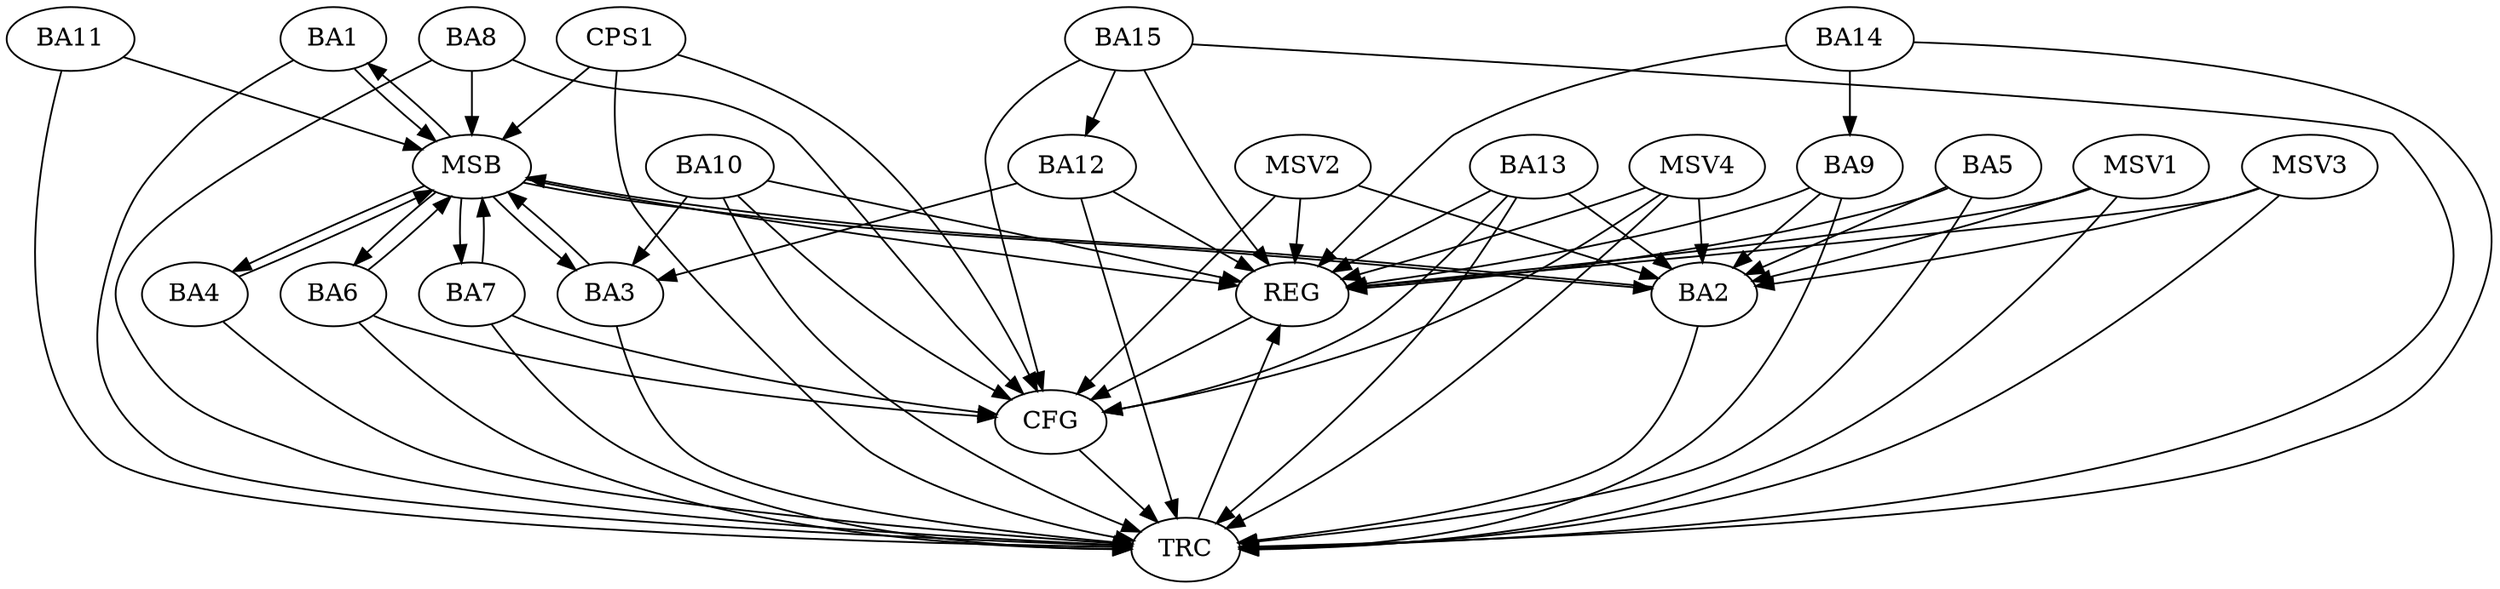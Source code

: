 strict digraph G {
  BA1 [ label="BA1" ];
  BA2 [ label="BA2" ];
  BA3 [ label="BA3" ];
  BA4 [ label="BA4" ];
  BA5 [ label="BA5" ];
  BA6 [ label="BA6" ];
  BA7 [ label="BA7" ];
  BA8 [ label="BA8" ];
  BA9 [ label="BA9" ];
  BA10 [ label="BA10" ];
  BA11 [ label="BA11" ];
  BA12 [ label="BA12" ];
  BA13 [ label="BA13" ];
  BA14 [ label="BA14" ];
  BA15 [ label="BA15" ];
  CPS1 [ label="CPS1" ];
  REG [ label="REG" ];
  MSB [ label="MSB" ];
  CFG [ label="CFG" ];
  TRC [ label="TRC" ];
  MSV1 [ label="MSV1" ];
  MSV2 [ label="MSV2" ];
  MSV3 [ label="MSV3" ];
  MSV4 [ label="MSV4" ];
  BA5 -> BA2;
  BA9 -> BA2;
  BA10 -> BA3;
  BA12 -> BA3;
  BA13 -> BA2;
  BA14 -> BA9;
  BA15 -> BA12;
  BA5 -> REG;
  BA9 -> REG;
  BA10 -> REG;
  BA12 -> REG;
  BA13 -> REG;
  BA14 -> REG;
  BA15 -> REG;
  BA1 -> MSB;
  MSB -> BA2;
  MSB -> REG;
  BA2 -> MSB;
  MSB -> BA1;
  BA3 -> MSB;
  BA4 -> MSB;
  MSB -> BA3;
  BA6 -> MSB;
  BA7 -> MSB;
  BA8 -> MSB;
  BA11 -> MSB;
  CPS1 -> MSB;
  MSB -> BA7;
  MSB -> BA4;
  MSB -> BA6;
  CPS1 -> CFG;
  BA8 -> CFG;
  BA10 -> CFG;
  BA6 -> CFG;
  BA15 -> CFG;
  BA13 -> CFG;
  BA7 -> CFG;
  REG -> CFG;
  BA1 -> TRC;
  BA2 -> TRC;
  BA3 -> TRC;
  BA4 -> TRC;
  BA5 -> TRC;
  BA6 -> TRC;
  BA7 -> TRC;
  BA8 -> TRC;
  BA9 -> TRC;
  BA10 -> TRC;
  BA11 -> TRC;
  BA12 -> TRC;
  BA13 -> TRC;
  BA14 -> TRC;
  BA15 -> TRC;
  CPS1 -> TRC;
  CFG -> TRC;
  TRC -> REG;
  MSV1 -> BA2;
  MSV1 -> REG;
  MSV1 -> TRC;
  MSV2 -> BA2;
  MSV2 -> REG;
  MSV2 -> CFG;
  MSV3 -> BA2;
  MSV3 -> REG;
  MSV3 -> TRC;
  MSV4 -> BA2;
  MSV4 -> REG;
  MSV4 -> TRC;
  MSV4 -> CFG;
}
